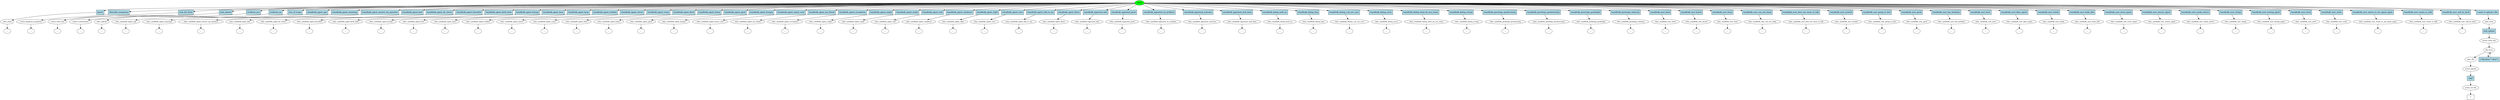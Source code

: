 digraph  {
0 [class="start active", fillcolor=green, fontsize=12, label=START, style=filled];
1 [class="", fontsize=12, label=utter_greet];
4 [class="", fontsize=12, label=action_diagnose_symptoms];
"-6" [class=ellipsis, label="..."];
16 [class="", fontsize=12, label=action_reset_slot];
"-27" [class=ellipsis, label="..."];
29 [class="", fontsize=12, label=action_confirmation];
"-32" [class=ellipsis, label="..."];
36 [class="", fontsize=12, label=utter_default];
"-38" [class=ellipsis, label="..."];
"-41" [class=ellipsis, label="..."];
40 [class="", fontsize=12, label=utter_smalltalk_agent_age];
"-42" [class=ellipsis, label="..."];
41 [class="", fontsize=12, label=utter_smalltalk_agent_annoying];
"-43" [class=ellipsis, label="..."];
42 [class="", fontsize=12, label=utter_smalltalk_agent_answer_my_question];
"-44" [class=ellipsis, label="..."];
43 [class="", fontsize=12, label=utter_smalltalk_agent_bad];
"-45" [class=ellipsis, label="..."];
44 [class="", fontsize=12, label=utter_smalltalk_agent_be_clever];
"-46" [class=ellipsis, label="..."];
45 [class="", fontsize=12, label=utter_smalltalk_agent_beautiful];
"-47" [class=ellipsis, label="..."];
46 [class="", fontsize=12, label=utter_smalltalk_agent_birth_date];
"-48" [class=ellipsis, label="..."];
47 [class="", fontsize=12, label=utter_smalltalk_agent_boring];
"-49" [class=ellipsis, label="..."];
48 [class="", fontsize=12, label=utter_smalltalk_agent_boss];
"-50" [class=ellipsis, label="..."];
49 [class="", fontsize=12, label=utter_smalltalk_agent_busy];
"-51" [class=ellipsis, label="..."];
50 [class="", fontsize=12, label=utter_smalltalk_agent_chatbot];
"-52" [class=ellipsis, label="..."];
51 [class="", fontsize=12, label=utter_smalltalk_agent_clever];
"-53" [class=ellipsis, label="..."];
52 [class="", fontsize=12, label=utter_smalltalk_agent_crazy];
"-54" [class=ellipsis, label="..."];
53 [class="", fontsize=12, label=utter_smalltalk_agent_fired];
"-55" [class=ellipsis, label="..."];
54 [class="", fontsize=12, label=utter_smalltalk_agent_funny];
"-56" [class=ellipsis, label="..."];
55 [class="", fontsize=12, label=utter_smalltalk_agent_good];
"-57" [class=ellipsis, label="..."];
56 [class="", fontsize=12, label=utter_smalltalk_agent_hungry];
"-58" [class=ellipsis, label="..."];
57 [class="", fontsize=12, label=utter_smalltalk_agent_marry_user];
"-59" [class=ellipsis, label="..."];
58 [class="", fontsize=12, label=utter_smalltalk_agent_my_friend];
"-60" [class=ellipsis, label="..."];
59 [class="", fontsize=12, label=utter_smalltalk_agent_occupation];
"-61" [class=ellipsis, label="..."];
60 [class="", fontsize=12, label=utter_smalltalk_agent_origin];
"-62" [class=ellipsis, label="..."];
61 [class="", fontsize=12, label=utter_smalltalk_agent_ready];
"-63" [class=ellipsis, label="..."];
62 [class="", fontsize=12, label=utter_smalltalk_agent_real];
"-64" [class=ellipsis, label="..."];
63 [class="", fontsize=12, label=utter_smalltalk_agent_residence];
"-65" [class=ellipsis, label="..."];
64 [class="", fontsize=12, label=utter_smalltalk_agent_right];
"-66" [class=ellipsis, label="..."];
65 [class="", fontsize=12, label=utter_smalltalk_agent_sure];
"-67" [class=ellipsis, label="..."];
66 [class="", fontsize=12, label=utter_smalltalk_agent_talk_to_me];
"-68" [class=ellipsis, label="..."];
67 [class="", fontsize=12, label=utter_smalltalk_agent_there];
"-69" [class=ellipsis, label="..."];
68 [class="", fontsize=12, label=utter_smalltalk_appraisal_bad];
"-70" [class=ellipsis, label="..."];
69 [class="", fontsize=12, label=utter_smalltalk_appraisal_good];
"-71" [class=ellipsis, label="..."];
70 [class="", fontsize=12, label=utter_smalltalk_appraisal_no_problem];
"-72" [class=ellipsis, label="..."];
71 [class="", fontsize=12, label=utter_smalltalk_appraisal_welcome];
"-73" [class=ellipsis, label="..."];
72 [class="", fontsize=12, label=utter_smalltalk_appraisal_well_done];
"-74" [class=ellipsis, label="..."];
73 [class="", fontsize=12, label=utter_smalltalk_dialog_hold_on];
"-75" [class=ellipsis, label="..."];
74 [class="", fontsize=12, label=utter_smalltalk_dialog_hug];
"-76" [class=ellipsis, label="..."];
75 [class="", fontsize=12, label=utter_smalltalk_dialog_i_do_not_care];
"-77" [class=ellipsis, label="..."];
76 [class="", fontsize=12, label=utter_smalltalk_dialog_sorry];
"-78" [class=ellipsis, label="..."];
77 [class="", fontsize=12, label=utter_smalltalk_dialog_what_do_you_mean];
"-79" [class=ellipsis, label="..."];
78 [class="", fontsize=12, label=utter_smalltalk_dialog_wrong];
"-80" [class=ellipsis, label="..."];
79 [class="", fontsize=12, label=utter_smalltalk_greetings_goodevening];
"-81" [class=ellipsis, label="..."];
80 [class="", fontsize=12, label=utter_smalltalk_greetings_goodmorning];
"-82" [class=ellipsis, label="..."];
81 [class="", fontsize=12, label=utter_smalltalk_greetings_goodnight];
"-83" [class=ellipsis, label="..."];
82 [class="", fontsize=12, label=utter_smalltalk_greetings_whatsup];
"-84" [class=ellipsis, label="..."];
83 [class="", fontsize=12, label=utter_smalltalk_user_back];
"-85" [class=ellipsis, label="..."];
84 [class="", fontsize=12, label=utter_smalltalk_user_bored];
"-86" [class=ellipsis, label="..."];
85 [class="", fontsize=12, label=utter_smalltalk_user_busy];
"-87" [class=ellipsis, label="..."];
86 [class="", fontsize=12, label=utter_smalltalk_user_can_not_sleep];
"-88" [class=ellipsis, label="..."];
87 [class="", fontsize=12, label=utter_smalltalk_user_does_not_want_to_talk];
"-89" [class=ellipsis, label="..."];
88 [class="", fontsize=12, label=utter_smalltalk_user_excited];
"-90" [class=ellipsis, label="..."];
89 [class="", fontsize=12, label=utter_smalltalk_user_going_to_bed];
"-91" [class=ellipsis, label="..."];
90 [class="", fontsize=12, label=utter_smalltalk_user_good];
"-92" [class=ellipsis, label="..."];
91 [class="", fontsize=12, label=utter_smalltalk_user_has_birthday];
"-93" [class=ellipsis, label="..."];
92 [class="", fontsize=12, label=utter_smalltalk_user_here];
"-94" [class=ellipsis, label="..."];
93 [class="", fontsize=12, label=utter_smalltalk_user_likes_agent];
"-95" [class=ellipsis, label="..."];
94 [class="", fontsize=12, label=utter_smalltalk_user_lonely];
"-96" [class=ellipsis, label="..."];
95 [class="", fontsize=12, label=utter_smalltalk_user_looks_like];
"-97" [class=ellipsis, label="..."];
96 [class="", fontsize=12, label=utter_smalltalk_user_loves_agent];
"-98" [class=ellipsis, label="..."];
97 [class="", fontsize=12, label=utter_smalltalk_user_misses_agent];
"-99" [class=ellipsis, label="..."];
98 [class="", fontsize=12, label=utter_smalltalk_user_needs_advice];
"-100" [class=ellipsis, label="..."];
99 [class="", fontsize=12, label=utter_smalltalk_user_sleepy];
"-101" [class=ellipsis, label="..."];
100 [class="", fontsize=12, label=utter_smalltalk_user_testing_agent];
"-102" [class=ellipsis, label="..."];
101 [class="", fontsize=12, label=utter_smalltalk_user_tired];
"-103" [class=ellipsis, label="..."];
102 [class="", fontsize=12, label=utter_smalltalk_user_waits];
"-104" [class=ellipsis, label="..."];
103 [class="", fontsize=12, label=utter_smalltalk_user_wants_to_see_agent_again];
"-105" [class=ellipsis, label="..."];
104 [class="", fontsize=12, label=utter_smalltalk_user_wants_to_talk];
"-106" [class=ellipsis, label="..."];
105 [class="", fontsize=12, label=utter_smalltalk_user_will_be_back];
"-107" [class=ellipsis, label="..."];
106 [class=active, fontsize=12, label=utter_form];
107 [class=active, fontsize=12, label=action_reset_slot];
108 [class=active, fontsize=12, label=file_form];
110 [class=active, fontsize=12, label=utter_file];
111 [class=active, fontsize=12, label=action_upload];
112 [class=active, fontsize=12, label=action_set_file];
113 [class="intent dashed active", label="  ?  ", shape=rect];
114 [class=intent, fillcolor=lightblue, label="/greet", shape=rect, style=filled];
115 [class=intent, fillcolor=lightblue, label="/describe_symptoms", shape=rect, style=filled];
116 [class=intent, fillcolor=lightblue, label="/ask_ehr_form", shape=rect, style=filled];
117 [class=intent, fillcolor=lightblue, label="/ask_upload", shape=rect, style=filled];
118 [class=intent, fillcolor=lightblue, label="/conform_yes", shape=rect, style=filled];
119 [class=intent, fillcolor=lightblue, label="/conform_no", shape=rect, style=filled];
120 [class=intent, fillcolor=lightblue, label="/out_of_scope", shape=rect, style=filled];
121 [class=intent, fillcolor=lightblue, label="/smalltalk_agent_age", shape=rect, style=filled];
122 [class=intent, fillcolor=lightblue, label="/smalltalk_agent_annoying", shape=rect, style=filled];
123 [class=intent, fillcolor=lightblue, label="/smalltalk_agent_answer_my_question", shape=rect, style=filled];
124 [class=intent, fillcolor=lightblue, label="/smalltalk_agent_bad", shape=rect, style=filled];
125 [class=intent, fillcolor=lightblue, label="/smalltalk_agent_be_clever", shape=rect, style=filled];
126 [class=intent, fillcolor=lightblue, label="/smalltalk_agent_beautiful", shape=rect, style=filled];
127 [class=intent, fillcolor=lightblue, label="/smalltalk_agent_birth_date", shape=rect, style=filled];
128 [class=intent, fillcolor=lightblue, label="/smalltalk_agent_boring", shape=rect, style=filled];
129 [class=intent, fillcolor=lightblue, label="/smalltalk_agent_boss", shape=rect, style=filled];
130 [class=intent, fillcolor=lightblue, label="/smalltalk_agent_busy", shape=rect, style=filled];
131 [class=intent, fillcolor=lightblue, label="/smalltalk_agent_chatbot", shape=rect, style=filled];
132 [class=intent, fillcolor=lightblue, label="/smalltalk_agent_clever", shape=rect, style=filled];
133 [class=intent, fillcolor=lightblue, label="/smalltalk_agent_crazy", shape=rect, style=filled];
134 [class=intent, fillcolor=lightblue, label="/smalltalk_agent_fired", shape=rect, style=filled];
135 [class=intent, fillcolor=lightblue, label="/smalltalk_agent_funny", shape=rect, style=filled];
136 [class=intent, fillcolor=lightblue, label="/smalltalk_agent_good", shape=rect, style=filled];
137 [class=intent, fillcolor=lightblue, label="/smalltalk_agent_hungry", shape=rect, style=filled];
138 [class=intent, fillcolor=lightblue, label="/smalltalk_agent_marry_user", shape=rect, style=filled];
139 [class=intent, fillcolor=lightblue, label="/smalltalk_agent_my_friend", shape=rect, style=filled];
140 [class=intent, fillcolor=lightblue, label="/smalltalk_agent_occupation", shape=rect, style=filled];
141 [class=intent, fillcolor=lightblue, label="/smalltalk_agent_origin", shape=rect, style=filled];
142 [class=intent, fillcolor=lightblue, label="/smalltalk_agent_ready", shape=rect, style=filled];
143 [class=intent, fillcolor=lightblue, label="/smalltalk_agent_real", shape=rect, style=filled];
144 [class=intent, fillcolor=lightblue, label="/smalltalk_agent_residence", shape=rect, style=filled];
145 [class=intent, fillcolor=lightblue, label="/smalltalk_agent_right", shape=rect, style=filled];
146 [class=intent, fillcolor=lightblue, label="/smalltalk_agent_sure", shape=rect, style=filled];
147 [class=intent, fillcolor=lightblue, label="/smalltalk_agent_talk_to_me", shape=rect, style=filled];
148 [class=intent, fillcolor=lightblue, label="/smalltalk_agent_there", shape=rect, style=filled];
149 [class=intent, fillcolor=lightblue, label="/smalltalk_appraisal_bad", shape=rect, style=filled];
150 [class=intent, fillcolor=lightblue, label="/smalltalk_appraisal_good", shape=rect, style=filled];
151 [class=intent, fillcolor=lightblue, label="/smalltalk_appraisal_no_problem", shape=rect, style=filled];
152 [class=intent, fillcolor=lightblue, label="/smalltalk_appraisal_welcome", shape=rect, style=filled];
153 [class=intent, fillcolor=lightblue, label="/smalltalk_appraisal_well_done", shape=rect, style=filled];
154 [class=intent, fillcolor=lightblue, label="/smalltalk_dialog_hold_on", shape=rect, style=filled];
155 [class=intent, fillcolor=lightblue, label="/smalltalk_dialog_hug", shape=rect, style=filled];
156 [class=intent, fillcolor=lightblue, label="/smalltalk_dialog_i_do_not_care", shape=rect, style=filled];
157 [class=intent, fillcolor=lightblue, label="/smalltalk_dialog_sorry", shape=rect, style=filled];
158 [class=intent, fillcolor=lightblue, label="/smalltalk_dialog_what_do_you_mean", shape=rect, style=filled];
159 [class=intent, fillcolor=lightblue, label="/smalltalk_dialog_wrong", shape=rect, style=filled];
160 [class=intent, fillcolor=lightblue, label="/smalltalk_greetings_goodevening", shape=rect, style=filled];
161 [class=intent, fillcolor=lightblue, label="/smalltalk_greetings_goodmorning", shape=rect, style=filled];
162 [class=intent, fillcolor=lightblue, label="/smalltalk_greetings_goodnight", shape=rect, style=filled];
163 [class=intent, fillcolor=lightblue, label="/smalltalk_greetings_whatsup", shape=rect, style=filled];
164 [class=intent, fillcolor=lightblue, label="/smalltalk_user_back", shape=rect, style=filled];
165 [class=intent, fillcolor=lightblue, label="/smalltalk_user_bored", shape=rect, style=filled];
166 [class=intent, fillcolor=lightblue, label="/smalltalk_user_busy", shape=rect, style=filled];
167 [class=intent, fillcolor=lightblue, label="/smalltalk_user_can_not_sleep", shape=rect, style=filled];
168 [class=intent, fillcolor=lightblue, label="/smalltalk_user_does_not_want_to_talk", shape=rect, style=filled];
169 [class=intent, fillcolor=lightblue, label="/smalltalk_user_excited", shape=rect, style=filled];
170 [class=intent, fillcolor=lightblue, label="/smalltalk_user_going_to_bed", shape=rect, style=filled];
171 [class=intent, fillcolor=lightblue, label="/smalltalk_user_good", shape=rect, style=filled];
172 [class=intent, fillcolor=lightblue, label="/smalltalk_user_has_birthday", shape=rect, style=filled];
173 [class=intent, fillcolor=lightblue, label="/smalltalk_user_here", shape=rect, style=filled];
174 [class=intent, fillcolor=lightblue, label="/smalltalk_user_likes_agent", shape=rect, style=filled];
175 [class=intent, fillcolor=lightblue, label="/smalltalk_user_lonely", shape=rect, style=filled];
176 [class=intent, fillcolor=lightblue, label="/smalltalk_user_looks_like", shape=rect, style=filled];
177 [class=intent, fillcolor=lightblue, label="/smalltalk_user_loves_agent", shape=rect, style=filled];
178 [class=intent, fillcolor=lightblue, label="/smalltalk_user_misses_agent", shape=rect, style=filled];
179 [class=intent, fillcolor=lightblue, label="/smalltalk_user_needs_advice", shape=rect, style=filled];
180 [class=intent, fillcolor=lightblue, label="/smalltalk_user_sleepy", shape=rect, style=filled];
181 [class=intent, fillcolor=lightblue, label="/smalltalk_user_testing_agent", shape=rect, style=filled];
182 [class=intent, fillcolor=lightblue, label="/smalltalk_user_tired", shape=rect, style=filled];
183 [class=intent, fillcolor=lightblue, label="/smalltalk_user_waits", shape=rect, style=filled];
184 [class=intent, fillcolor=lightblue, label="/smalltalk_user_wants_to_see_agent_again", shape=rect, style=filled];
185 [class=intent, fillcolor=lightblue, label="/smalltalk_user_wants_to_talk", shape=rect, style=filled];
186 [class=intent, fillcolor=lightblue, label="/smalltalk_user_will_be_back", shape=rect, style=filled];
187 [class="intent active", fillcolor=lightblue, label="i want to upload a file", shape=rect, style=filled];
188 [class="intent active", fillcolor=lightblue, label="/ask_upload", shape=rect, style=filled];
189 [class="intent active", fillcolor=lightblue, label="{\"filesdesc\":\"abul\"}", shape=rect, style=filled];
190 [class="intent active", fillcolor=lightblue, label=uhgf, shape=rect, style=filled];
0 -> 114  [class="", key=0];
0 -> 115  [class="", key=0];
0 -> 116  [class="", key=0];
0 -> 117  [class="", key=0];
0 -> 118  [class="", key=0];
0 -> 119  [class="", key=0];
0 -> 120  [class="", key=0];
0 -> 121  [class="", key=0];
0 -> 122  [class="", key=0];
0 -> 123  [class="", key=0];
0 -> 124  [class="", key=0];
0 -> 125  [class="", key=0];
0 -> 126  [class="", key=0];
0 -> 127  [class="", key=0];
0 -> 128  [class="", key=0];
0 -> 129  [class="", key=0];
0 -> 130  [class="", key=0];
0 -> 131  [class="", key=0];
0 -> 132  [class="", key=0];
0 -> 133  [class="", key=0];
0 -> 134  [class="", key=0];
0 -> 135  [class="", key=0];
0 -> 136  [class="", key=0];
0 -> 137  [class="", key=0];
0 -> 138  [class="", key=0];
0 -> 139  [class="", key=0];
0 -> 140  [class="", key=0];
0 -> 141  [class="", key=0];
0 -> 142  [class="", key=0];
0 -> 143  [class="", key=0];
0 -> 144  [class="", key=0];
0 -> 145  [class="", key=0];
0 -> 146  [class="", key=0];
0 -> 147  [class="", key=0];
0 -> 148  [class="", key=0];
0 -> 149  [class="", key=0];
0 -> 150  [class="", key=0];
0 -> 151  [class="", key=0];
0 -> 152  [class="", key=0];
0 -> 153  [class="", key=0];
0 -> 154  [class="", key=0];
0 -> 155  [class="", key=0];
0 -> 156  [class="", key=0];
0 -> 157  [class="", key=0];
0 -> 158  [class="", key=0];
0 -> 159  [class="", key=0];
0 -> 160  [class="", key=0];
0 -> 161  [class="", key=0];
0 -> 162  [class="", key=0];
0 -> 163  [class="", key=0];
0 -> 164  [class="", key=0];
0 -> 165  [class="", key=0];
0 -> 166  [class="", key=0];
0 -> 167  [class="", key=0];
0 -> 168  [class="", key=0];
0 -> 169  [class="", key=0];
0 -> 170  [class="", key=0];
0 -> 171  [class="", key=0];
0 -> 172  [class="", key=0];
0 -> 173  [class="", key=0];
0 -> 174  [class="", key=0];
0 -> 175  [class="", key=0];
0 -> 176  [class="", key=0];
0 -> 177  [class="", key=0];
0 -> 178  [class="", key=0];
0 -> 179  [class="", key=0];
0 -> 180  [class="", key=0];
0 -> 181  [class="", key=0];
0 -> 182  [class="", key=0];
0 -> 183  [class="", key=0];
0 -> 184  [class="", key=0];
0 -> 185  [class="", key=0];
0 -> 186  [class="", key=0];
0 -> 187  [class=active, key=0];
1 -> "-41"  [class="", key=NONE, label=""];
4 -> "-6"  [class="", key=NONE, label=""];
16 -> "-27"  [class="", key=NONE, label=""];
29 -> "-32"  [class="", key=NONE, label=""];
36 -> "-38"  [class="", key=NONE, label=""];
40 -> "-42"  [class="", key=NONE, label=""];
41 -> "-43"  [class="", key=NONE, label=""];
42 -> "-44"  [class="", key=NONE, label=""];
43 -> "-45"  [class="", key=NONE, label=""];
44 -> "-46"  [class="", key=NONE, label=""];
45 -> "-47"  [class="", key=NONE, label=""];
46 -> "-48"  [class="", key=NONE, label=""];
47 -> "-49"  [class="", key=NONE, label=""];
48 -> "-50"  [class="", key=NONE, label=""];
49 -> "-51"  [class="", key=NONE, label=""];
50 -> "-52"  [class="", key=NONE, label=""];
51 -> "-53"  [class="", key=NONE, label=""];
52 -> "-54"  [class="", key=NONE, label=""];
53 -> "-55"  [class="", key=NONE, label=""];
54 -> "-56"  [class="", key=NONE, label=""];
55 -> "-57"  [class="", key=NONE, label=""];
56 -> "-58"  [class="", key=NONE, label=""];
57 -> "-59"  [class="", key=NONE, label=""];
58 -> "-60"  [class="", key=NONE, label=""];
59 -> "-61"  [class="", key=NONE, label=""];
60 -> "-62"  [class="", key=NONE, label=""];
61 -> "-63"  [class="", key=NONE, label=""];
62 -> "-64"  [class="", key=NONE, label=""];
63 -> "-65"  [class="", key=NONE, label=""];
64 -> "-66"  [class="", key=NONE, label=""];
65 -> "-67"  [class="", key=NONE, label=""];
66 -> "-68"  [class="", key=NONE, label=""];
67 -> "-69"  [class="", key=NONE, label=""];
68 -> "-70"  [class="", key=NONE, label=""];
69 -> "-71"  [class="", key=NONE, label=""];
70 -> "-72"  [class="", key=NONE, label=""];
71 -> "-73"  [class="", key=NONE, label=""];
72 -> "-74"  [class="", key=NONE, label=""];
73 -> "-75"  [class="", key=NONE, label=""];
74 -> "-76"  [class="", key=NONE, label=""];
75 -> "-77"  [class="", key=NONE, label=""];
76 -> "-78"  [class="", key=NONE, label=""];
77 -> "-79"  [class="", key=NONE, label=""];
78 -> "-80"  [class="", key=NONE, label=""];
79 -> "-81"  [class="", key=NONE, label=""];
80 -> "-82"  [class="", key=NONE, label=""];
81 -> "-83"  [class="", key=NONE, label=""];
82 -> "-84"  [class="", key=NONE, label=""];
83 -> "-85"  [class="", key=NONE, label=""];
84 -> "-86"  [class="", key=NONE, label=""];
85 -> "-87"  [class="", key=NONE, label=""];
86 -> "-88"  [class="", key=NONE, label=""];
87 -> "-89"  [class="", key=NONE, label=""];
88 -> "-90"  [class="", key=NONE, label=""];
89 -> "-91"  [class="", key=NONE, label=""];
90 -> "-92"  [class="", key=NONE, label=""];
91 -> "-93"  [class="", key=NONE, label=""];
92 -> "-94"  [class="", key=NONE, label=""];
93 -> "-95"  [class="", key=NONE, label=""];
94 -> "-96"  [class="", key=NONE, label=""];
95 -> "-97"  [class="", key=NONE, label=""];
96 -> "-98"  [class="", key=NONE, label=""];
97 -> "-99"  [class="", key=NONE, label=""];
98 -> "-100"  [class="", key=NONE, label=""];
99 -> "-101"  [class="", key=NONE, label=""];
100 -> "-102"  [class="", key=NONE, label=""];
101 -> "-103"  [class="", key=NONE, label=""];
102 -> "-104"  [class="", key=NONE, label=""];
103 -> "-105"  [class="", key=NONE, label=""];
104 -> "-106"  [class="", key=NONE, label=""];
105 -> "-107"  [class="", key=NONE, label=""];
106 -> 188  [class=active, key=0];
107 -> 108  [class=active, key=NONE, label=""];
108 -> 110  [class=active, key=NONE, label=""];
108 -> 189  [class=active, key=0];
110 -> 111  [class=active, key=NONE, label=""];
111 -> 190  [class=active, key=0];
112 -> 113  [class=active, key=NONE, label=""];
114 -> 1  [class="", key=0];
115 -> 4  [class="", key=0];
116 -> 16  [class="", key=0];
117 -> 16  [class="", key=0];
118 -> 29  [class="", key=0];
119 -> 29  [class="", key=0];
120 -> 36  [class="", key=0];
121 -> 40  [class="", key=0];
122 -> 41  [class="", key=0];
123 -> 42  [class="", key=0];
124 -> 43  [class="", key=0];
125 -> 44  [class="", key=0];
126 -> 45  [class="", key=0];
127 -> 46  [class="", key=0];
128 -> 47  [class="", key=0];
129 -> 48  [class="", key=0];
130 -> 49  [class="", key=0];
131 -> 50  [class="", key=0];
132 -> 51  [class="", key=0];
133 -> 52  [class="", key=0];
134 -> 53  [class="", key=0];
135 -> 54  [class="", key=0];
136 -> 55  [class="", key=0];
137 -> 56  [class="", key=0];
138 -> 57  [class="", key=0];
139 -> 58  [class="", key=0];
140 -> 59  [class="", key=0];
141 -> 60  [class="", key=0];
142 -> 61  [class="", key=0];
143 -> 62  [class="", key=0];
144 -> 63  [class="", key=0];
145 -> 64  [class="", key=0];
146 -> 65  [class="", key=0];
147 -> 66  [class="", key=0];
148 -> 67  [class="", key=0];
149 -> 68  [class="", key=0];
150 -> 69  [class="", key=0];
151 -> 70  [class="", key=0];
152 -> 71  [class="", key=0];
153 -> 72  [class="", key=0];
154 -> 73  [class="", key=0];
155 -> 74  [class="", key=0];
156 -> 75  [class="", key=0];
157 -> 76  [class="", key=0];
158 -> 77  [class="", key=0];
159 -> 78  [class="", key=0];
160 -> 79  [class="", key=0];
161 -> 80  [class="", key=0];
162 -> 81  [class="", key=0];
163 -> 82  [class="", key=0];
164 -> 83  [class="", key=0];
165 -> 84  [class="", key=0];
166 -> 85  [class="", key=0];
167 -> 86  [class="", key=0];
168 -> 87  [class="", key=0];
169 -> 88  [class="", key=0];
170 -> 89  [class="", key=0];
171 -> 90  [class="", key=0];
172 -> 91  [class="", key=0];
173 -> 92  [class="", key=0];
174 -> 93  [class="", key=0];
175 -> 94  [class="", key=0];
176 -> 95  [class="", key=0];
177 -> 96  [class="", key=0];
178 -> 97  [class="", key=0];
179 -> 98  [class="", key=0];
180 -> 99  [class="", key=0];
181 -> 100  [class="", key=0];
182 -> 101  [class="", key=0];
183 -> 102  [class="", key=0];
184 -> 103  [class="", key=0];
185 -> 104  [class="", key=0];
186 -> 105  [class="", key=0];
187 -> 106  [class=active, key=0];
188 -> 107  [class=active, key=0];
189 -> 108  [class=active, key=0];
190 -> 112  [class=active, key=0];
}
